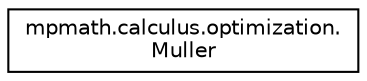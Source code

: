 digraph "Graphical Class Hierarchy"
{
 // LATEX_PDF_SIZE
  edge [fontname="Helvetica",fontsize="10",labelfontname="Helvetica",labelfontsize="10"];
  node [fontname="Helvetica",fontsize="10",shape=record];
  rankdir="LR";
  Node0 [label="mpmath.calculus.optimization.\lMuller",height=0.2,width=0.4,color="black", fillcolor="white", style="filled",URL="$classmpmath_1_1calculus_1_1optimization_1_1Muller.html",tooltip=" "];
}
